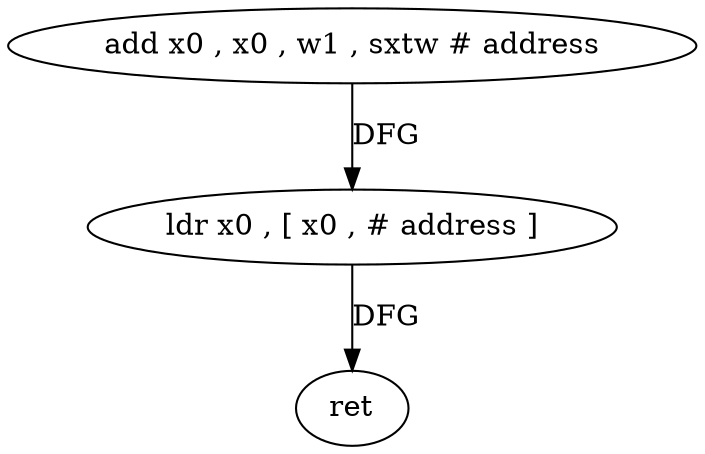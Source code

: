 digraph "func" {
"78044" [label = "add x0 , x0 , w1 , sxtw # address" ]
"78048" [label = "ldr x0 , [ x0 , # address ]" ]
"78052" [label = "ret" ]
"78044" -> "78048" [ label = "DFG" ]
"78048" -> "78052" [ label = "DFG" ]
}
